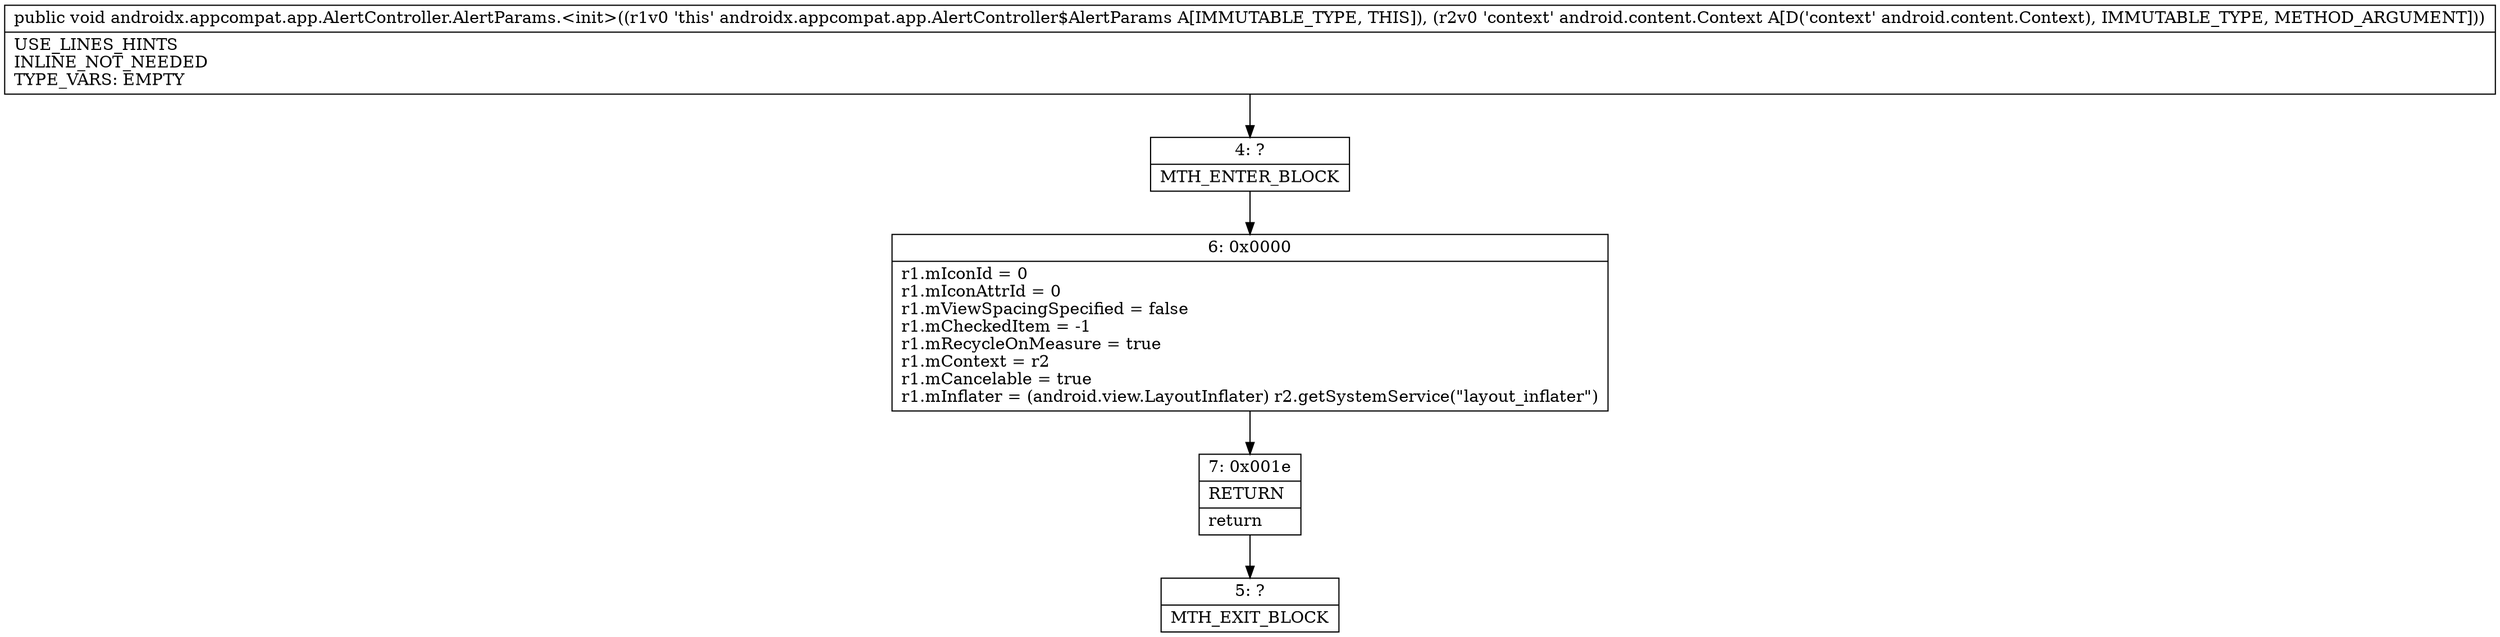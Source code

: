 digraph "CFG forandroidx.appcompat.app.AlertController.AlertParams.\<init\>(Landroid\/content\/Context;)V" {
Node_4 [shape=record,label="{4\:\ ?|MTH_ENTER_BLOCK\l}"];
Node_6 [shape=record,label="{6\:\ 0x0000|r1.mIconId = 0\lr1.mIconAttrId = 0\lr1.mViewSpacingSpecified = false\lr1.mCheckedItem = \-1\lr1.mRecycleOnMeasure = true\lr1.mContext = r2\lr1.mCancelable = true\lr1.mInflater = (android.view.LayoutInflater) r2.getSystemService(\"layout_inflater\")\l}"];
Node_7 [shape=record,label="{7\:\ 0x001e|RETURN\l|return\l}"];
Node_5 [shape=record,label="{5\:\ ?|MTH_EXIT_BLOCK\l}"];
MethodNode[shape=record,label="{public void androidx.appcompat.app.AlertController.AlertParams.\<init\>((r1v0 'this' androidx.appcompat.app.AlertController$AlertParams A[IMMUTABLE_TYPE, THIS]), (r2v0 'context' android.content.Context A[D('context' android.content.Context), IMMUTABLE_TYPE, METHOD_ARGUMENT]))  | USE_LINES_HINTS\lINLINE_NOT_NEEDED\lTYPE_VARS: EMPTY\l}"];
MethodNode -> Node_4;Node_4 -> Node_6;
Node_6 -> Node_7;
Node_7 -> Node_5;
}

